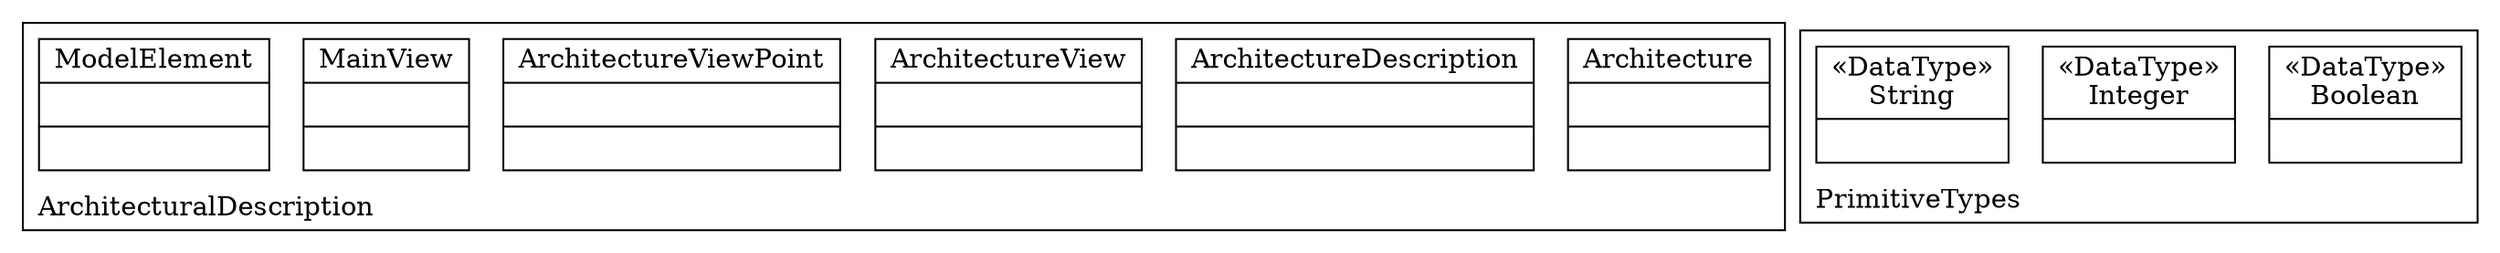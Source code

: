 digraph "KM3 Model in DOT" {
graph[rankdir=BT,labeljust=l,labelloc=t,nodeSep=0.75,compound=true];
 subgraph "cluster_ArchitecturalDescription"{
labelloc=t
color=black
label=ArchitecturalDescription
 node[shape=record];
Architecture[label="{Architecture| | }"]
;
 node[shape=record];
ArchitectureDescription[label="{ArchitectureDescription| | }"]
;
 node[shape=record];
ArchitectureView[label="{ArchitectureView| | }"]
;
 node[shape=record];
ArchitectureViewPoint[label="{ArchitectureViewPoint| | }"]
;
 node[shape=record];
MainView[label="{MainView| | }"]
;
 node[shape=record];
ModelElement[label="{ModelElement| | }"]
;

} subgraph "cluster_PrimitiveTypes"{
labelloc=t
color=black
label=PrimitiveTypes
 node[shape=record];
Boolean[label="{&#171;DataType&#187;\nBoolean|}"]
;
 node[shape=record];
Integer[label="{&#171;DataType&#187;\nInteger|}"]
;
 node[shape=record];
String[label="{&#171;DataType&#187;\nString|}"]
;

}
}